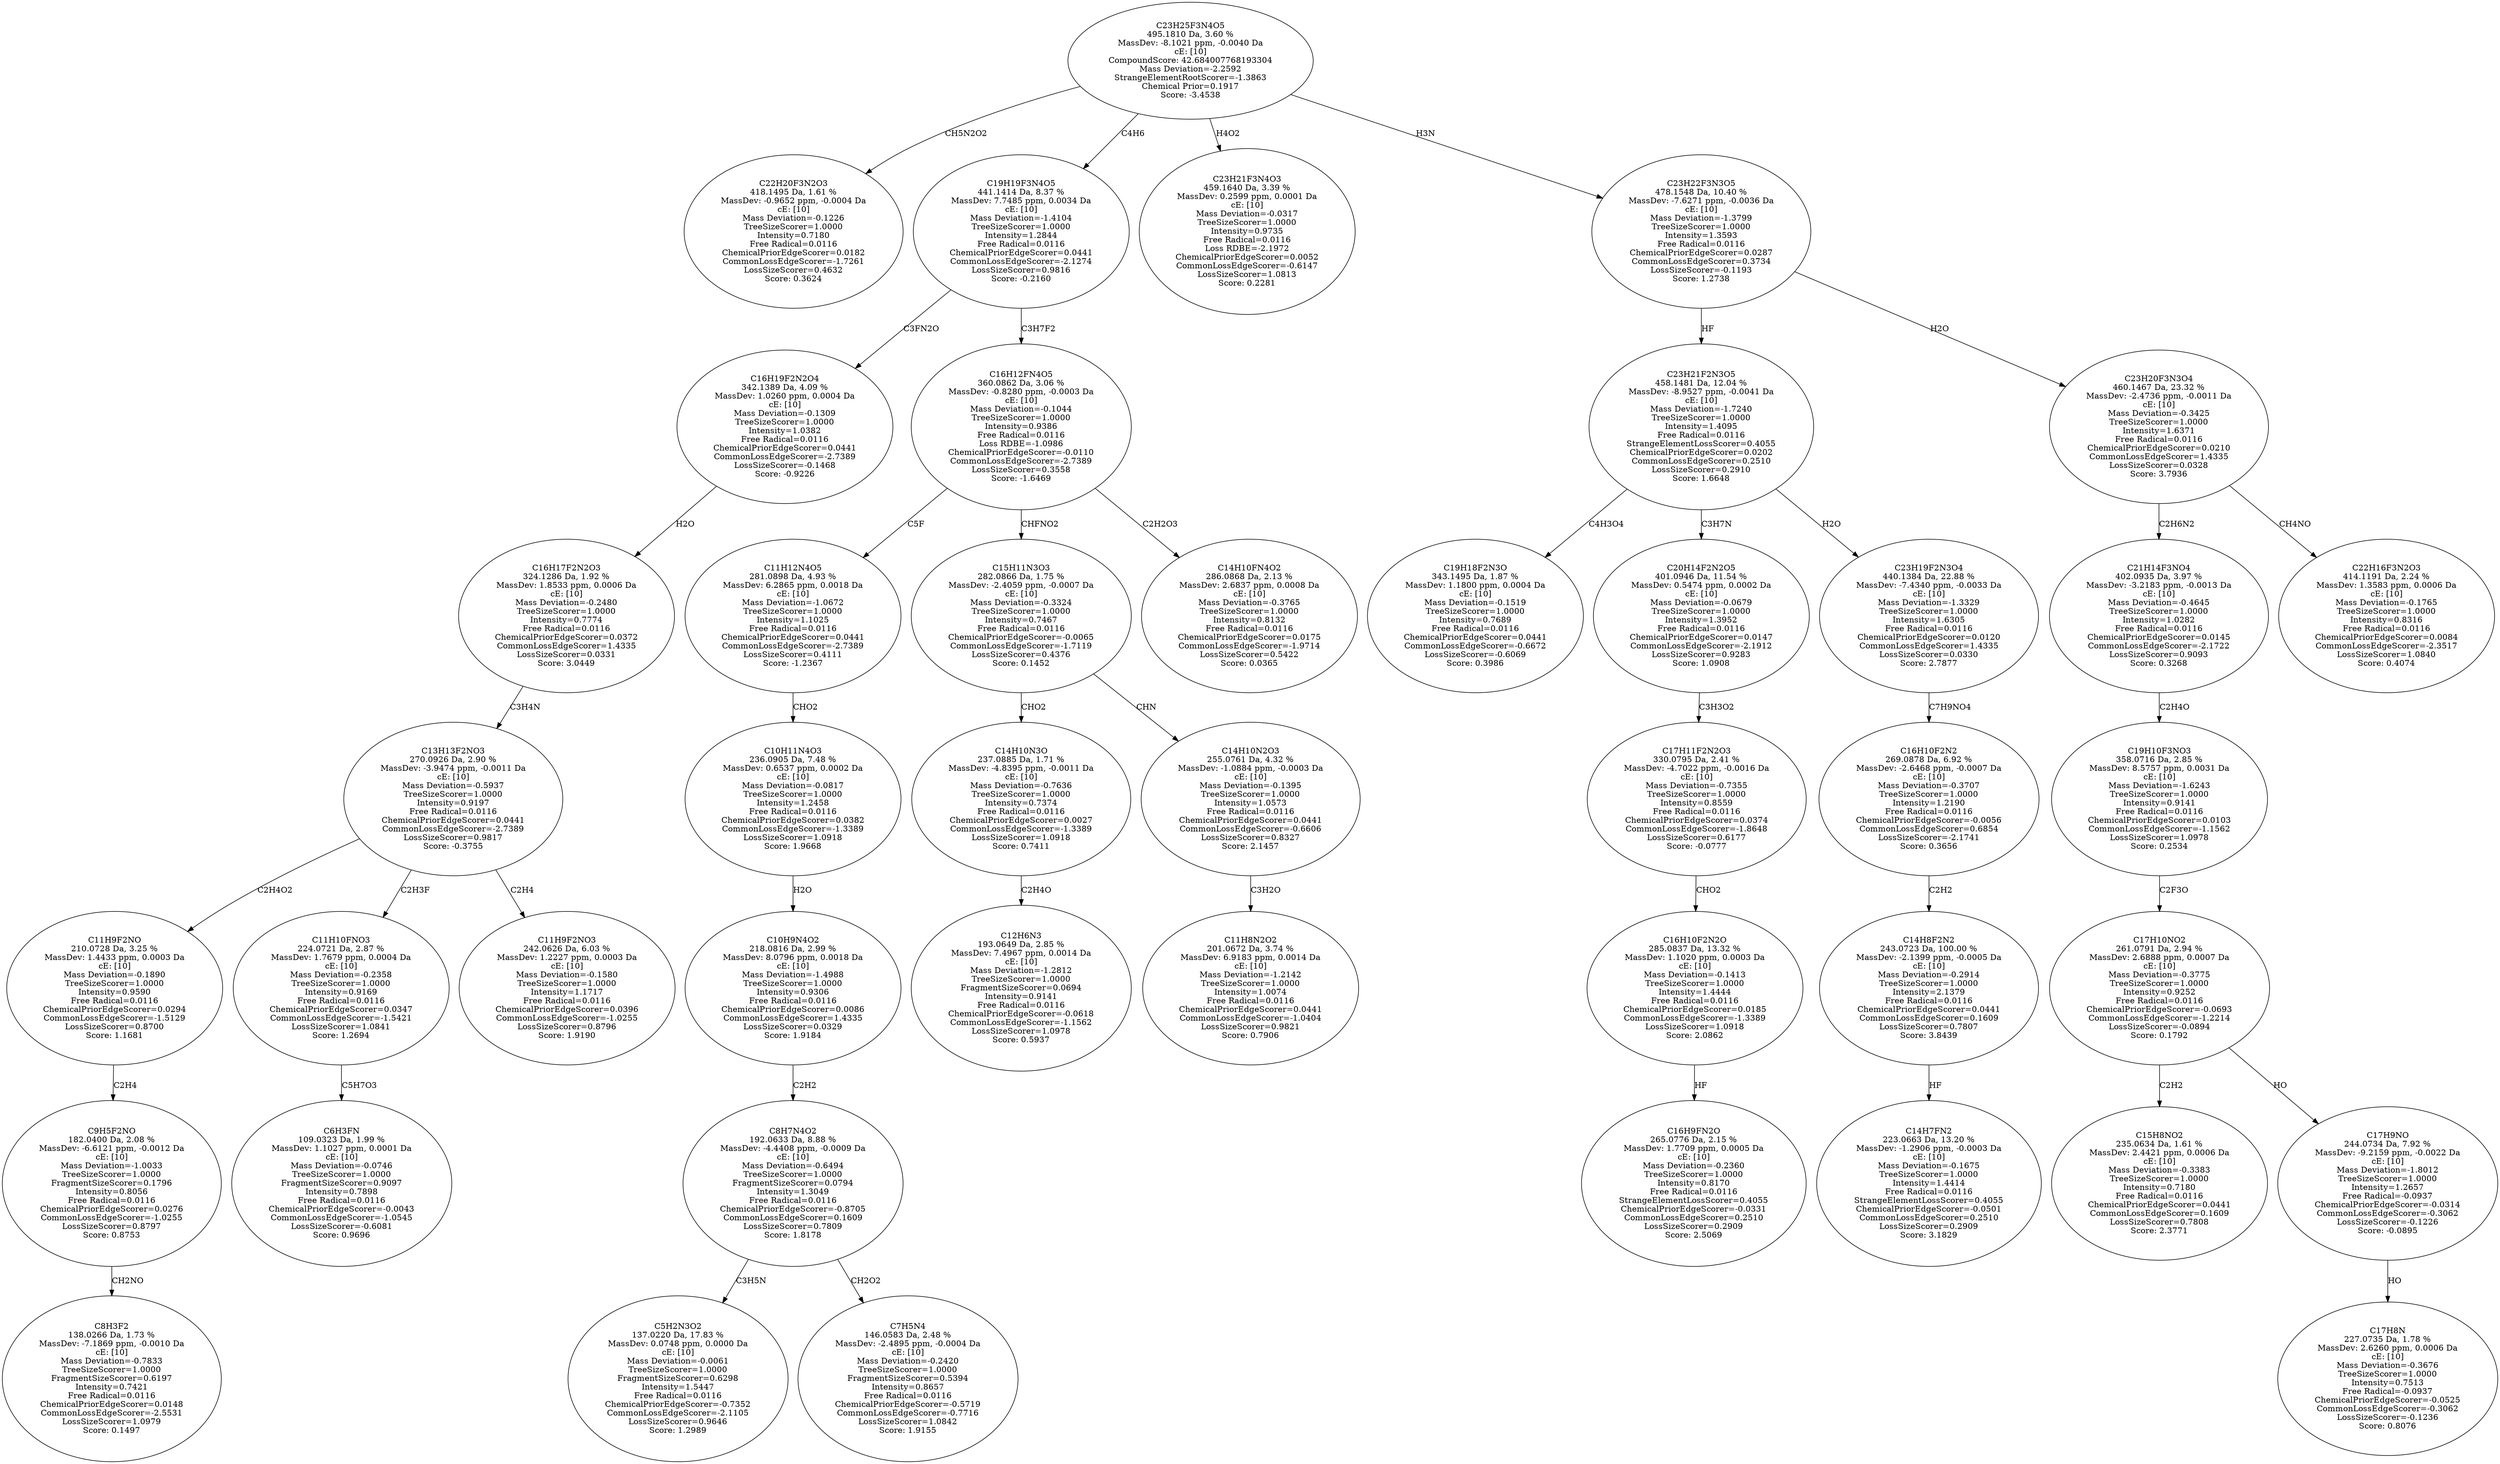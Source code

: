 strict digraph {
v1 [label="C22H20F3N2O3\n418.1495 Da, 1.61 %\nMassDev: -0.9652 ppm, -0.0004 Da\ncE: [10]\nMass Deviation=-0.1226\nTreeSizeScorer=1.0000\nIntensity=0.7180\nFree Radical=0.0116\nChemicalPriorEdgeScorer=0.0182\nCommonLossEdgeScorer=-1.7261\nLossSizeScorer=0.4632\nScore: 0.3624"];
v2 [label="C8H3F2\n138.0266 Da, 1.73 %\nMassDev: -7.1869 ppm, -0.0010 Da\ncE: [10]\nMass Deviation=-0.7833\nTreeSizeScorer=1.0000\nFragmentSizeScorer=0.6197\nIntensity=0.7421\nFree Radical=0.0116\nChemicalPriorEdgeScorer=0.0148\nCommonLossEdgeScorer=-2.5531\nLossSizeScorer=1.0979\nScore: 0.1497"];
v3 [label="C9H5F2NO\n182.0400 Da, 2.08 %\nMassDev: -6.6121 ppm, -0.0012 Da\ncE: [10]\nMass Deviation=-1.0033\nTreeSizeScorer=1.0000\nFragmentSizeScorer=0.1796\nIntensity=0.8056\nFree Radical=0.0116\nChemicalPriorEdgeScorer=0.0276\nCommonLossEdgeScorer=-1.0255\nLossSizeScorer=0.8797\nScore: 0.8753"];
v4 [label="C11H9F2NO\n210.0728 Da, 3.25 %\nMassDev: 1.4433 ppm, 0.0003 Da\ncE: [10]\nMass Deviation=-0.1890\nTreeSizeScorer=1.0000\nIntensity=0.9590\nFree Radical=0.0116\nChemicalPriorEdgeScorer=0.0294\nCommonLossEdgeScorer=-1.5129\nLossSizeScorer=0.8700\nScore: 1.1681"];
v5 [label="C6H3FN\n109.0323 Da, 1.99 %\nMassDev: 1.1027 ppm, 0.0001 Da\ncE: [10]\nMass Deviation=-0.0746\nTreeSizeScorer=1.0000\nFragmentSizeScorer=0.9097\nIntensity=0.7898\nFree Radical=0.0116\nChemicalPriorEdgeScorer=-0.0043\nCommonLossEdgeScorer=-1.0545\nLossSizeScorer=-0.6081\nScore: 0.9696"];
v6 [label="C11H10FNO3\n224.0721 Da, 2.87 %\nMassDev: 1.7679 ppm, 0.0004 Da\ncE: [10]\nMass Deviation=-0.2358\nTreeSizeScorer=1.0000\nIntensity=0.9169\nFree Radical=0.0116\nChemicalPriorEdgeScorer=0.0347\nCommonLossEdgeScorer=-1.5421\nLossSizeScorer=1.0841\nScore: 1.2694"];
v7 [label="C11H9F2NO3\n242.0626 Da, 6.03 %\nMassDev: 1.2227 ppm, 0.0003 Da\ncE: [10]\nMass Deviation=-0.1580\nTreeSizeScorer=1.0000\nIntensity=1.1717\nFree Radical=0.0116\nChemicalPriorEdgeScorer=0.0396\nCommonLossEdgeScorer=-1.0255\nLossSizeScorer=0.8796\nScore: 1.9190"];
v8 [label="C13H13F2NO3\n270.0926 Da, 2.90 %\nMassDev: -3.9474 ppm, -0.0011 Da\ncE: [10]\nMass Deviation=-0.5937\nTreeSizeScorer=1.0000\nIntensity=0.9197\nFree Radical=0.0116\nChemicalPriorEdgeScorer=0.0441\nCommonLossEdgeScorer=-2.7389\nLossSizeScorer=0.9817\nScore: -0.3755"];
v9 [label="C16H17F2N2O3\n324.1286 Da, 1.92 %\nMassDev: 1.8533 ppm, 0.0006 Da\ncE: [10]\nMass Deviation=-0.2480\nTreeSizeScorer=1.0000\nIntensity=0.7774\nFree Radical=0.0116\nChemicalPriorEdgeScorer=0.0372\nCommonLossEdgeScorer=1.4335\nLossSizeScorer=0.0331\nScore: 3.0449"];
v10 [label="C16H19F2N2O4\n342.1389 Da, 4.09 %\nMassDev: 1.0260 ppm, 0.0004 Da\ncE: [10]\nMass Deviation=-0.1309\nTreeSizeScorer=1.0000\nIntensity=1.0382\nFree Radical=0.0116\nChemicalPriorEdgeScorer=0.0441\nCommonLossEdgeScorer=-2.7389\nLossSizeScorer=-0.1468\nScore: -0.9226"];
v11 [label="C5H2N3O2\n137.0220 Da, 17.83 %\nMassDev: 0.0748 ppm, 0.0000 Da\ncE: [10]\nMass Deviation=-0.0061\nTreeSizeScorer=1.0000\nFragmentSizeScorer=0.6298\nIntensity=1.5447\nFree Radical=0.0116\nChemicalPriorEdgeScorer=-0.7352\nCommonLossEdgeScorer=-2.1105\nLossSizeScorer=0.9646\nScore: 1.2989"];
v12 [label="C7H5N4\n146.0583 Da, 2.48 %\nMassDev: -2.4895 ppm, -0.0004 Da\ncE: [10]\nMass Deviation=-0.2420\nTreeSizeScorer=1.0000\nFragmentSizeScorer=0.5394\nIntensity=0.8657\nFree Radical=0.0116\nChemicalPriorEdgeScorer=-0.5719\nCommonLossEdgeScorer=-0.7716\nLossSizeScorer=1.0842\nScore: 1.9155"];
v13 [label="C8H7N4O2\n192.0633 Da, 8.88 %\nMassDev: -4.4408 ppm, -0.0009 Da\ncE: [10]\nMass Deviation=-0.6494\nTreeSizeScorer=1.0000\nFragmentSizeScorer=0.0794\nIntensity=1.3049\nFree Radical=0.0116\nChemicalPriorEdgeScorer=-0.8705\nCommonLossEdgeScorer=0.1609\nLossSizeScorer=0.7809\nScore: 1.8178"];
v14 [label="C10H9N4O2\n218.0816 Da, 2.99 %\nMassDev: 8.0796 ppm, 0.0018 Da\ncE: [10]\nMass Deviation=-1.4988\nTreeSizeScorer=1.0000\nIntensity=0.9306\nFree Radical=0.0116\nChemicalPriorEdgeScorer=0.0086\nCommonLossEdgeScorer=1.4335\nLossSizeScorer=0.0329\nScore: 1.9184"];
v15 [label="C10H11N4O3\n236.0905 Da, 7.48 %\nMassDev: 0.6537 ppm, 0.0002 Da\ncE: [10]\nMass Deviation=-0.0817\nTreeSizeScorer=1.0000\nIntensity=1.2458\nFree Radical=0.0116\nChemicalPriorEdgeScorer=0.0382\nCommonLossEdgeScorer=-1.3389\nLossSizeScorer=1.0918\nScore: 1.9668"];
v16 [label="C11H12N4O5\n281.0898 Da, 4.93 %\nMassDev: 6.2865 ppm, 0.0018 Da\ncE: [10]\nMass Deviation=-1.0672\nTreeSizeScorer=1.0000\nIntensity=1.1025\nFree Radical=0.0116\nChemicalPriorEdgeScorer=0.0441\nCommonLossEdgeScorer=-2.7389\nLossSizeScorer=0.4111\nScore: -1.2367"];
v17 [label="C12H6N3\n193.0649 Da, 2.85 %\nMassDev: 7.4967 ppm, 0.0014 Da\ncE: [10]\nMass Deviation=-1.2812\nTreeSizeScorer=1.0000\nFragmentSizeScorer=0.0694\nIntensity=0.9141\nFree Radical=0.0116\nChemicalPriorEdgeScorer=-0.0618\nCommonLossEdgeScorer=-1.1562\nLossSizeScorer=1.0978\nScore: 0.5937"];
v18 [label="C14H10N3O\n237.0885 Da, 1.71 %\nMassDev: -4.8395 ppm, -0.0011 Da\ncE: [10]\nMass Deviation=-0.7636\nTreeSizeScorer=1.0000\nIntensity=0.7374\nFree Radical=0.0116\nChemicalPriorEdgeScorer=0.0027\nCommonLossEdgeScorer=-1.3389\nLossSizeScorer=1.0918\nScore: 0.7411"];
v19 [label="C11H8N2O2\n201.0672 Da, 3.74 %\nMassDev: 6.9183 ppm, 0.0014 Da\ncE: [10]\nMass Deviation=-1.2142\nTreeSizeScorer=1.0000\nIntensity=1.0074\nFree Radical=0.0116\nChemicalPriorEdgeScorer=0.0441\nCommonLossEdgeScorer=-1.0404\nLossSizeScorer=0.9821\nScore: 0.7906"];
v20 [label="C14H10N2O3\n255.0761 Da, 4.32 %\nMassDev: -1.0884 ppm, -0.0003 Da\ncE: [10]\nMass Deviation=-0.1395\nTreeSizeScorer=1.0000\nIntensity=1.0573\nFree Radical=0.0116\nChemicalPriorEdgeScorer=0.0441\nCommonLossEdgeScorer=-0.6606\nLossSizeScorer=0.8327\nScore: 2.1457"];
v21 [label="C15H11N3O3\n282.0866 Da, 1.75 %\nMassDev: -2.4059 ppm, -0.0007 Da\ncE: [10]\nMass Deviation=-0.3324\nTreeSizeScorer=1.0000\nIntensity=0.7467\nFree Radical=0.0116\nChemicalPriorEdgeScorer=-0.0065\nCommonLossEdgeScorer=-1.7119\nLossSizeScorer=0.4376\nScore: 0.1452"];
v22 [label="C14H10FN4O2\n286.0868 Da, 2.13 %\nMassDev: 2.6837 ppm, 0.0008 Da\ncE: [10]\nMass Deviation=-0.3765\nTreeSizeScorer=1.0000\nIntensity=0.8132\nFree Radical=0.0116\nChemicalPriorEdgeScorer=0.0175\nCommonLossEdgeScorer=-1.9714\nLossSizeScorer=0.5422\nScore: 0.0365"];
v23 [label="C16H12FN4O5\n360.0862 Da, 3.06 %\nMassDev: -0.8280 ppm, -0.0003 Da\ncE: [10]\nMass Deviation=-0.1044\nTreeSizeScorer=1.0000\nIntensity=0.9386\nFree Radical=0.0116\nLoss RDBE=-1.0986\nChemicalPriorEdgeScorer=-0.0110\nCommonLossEdgeScorer=-2.7389\nLossSizeScorer=0.3558\nScore: -1.6469"];
v24 [label="C19H19F3N4O5\n441.1414 Da, 8.37 %\nMassDev: 7.7485 ppm, 0.0034 Da\ncE: [10]\nMass Deviation=-1.4104\nTreeSizeScorer=1.0000\nIntensity=1.2844\nFree Radical=0.0116\nChemicalPriorEdgeScorer=0.0441\nCommonLossEdgeScorer=-2.1274\nLossSizeScorer=0.9816\nScore: -0.2160"];
v25 [label="C23H21F3N4O3\n459.1640 Da, 3.39 %\nMassDev: 0.2599 ppm, 0.0001 Da\ncE: [10]\nMass Deviation=-0.0317\nTreeSizeScorer=1.0000\nIntensity=0.9735\nFree Radical=0.0116\nLoss RDBE=-2.1972\nChemicalPriorEdgeScorer=0.0052\nCommonLossEdgeScorer=-0.6147\nLossSizeScorer=1.0813\nScore: 0.2281"];
v26 [label="C19H18F2N3O\n343.1495 Da, 1.87 %\nMassDev: 1.1800 ppm, 0.0004 Da\ncE: [10]\nMass Deviation=-0.1519\nTreeSizeScorer=1.0000\nIntensity=0.7689\nFree Radical=0.0116\nChemicalPriorEdgeScorer=0.0441\nCommonLossEdgeScorer=-0.6672\nLossSizeScorer=-0.6069\nScore: 0.3986"];
v27 [label="C16H9FN2O\n265.0776 Da, 2.15 %\nMassDev: 1.7709 ppm, 0.0005 Da\ncE: [10]\nMass Deviation=-0.2360\nTreeSizeScorer=1.0000\nIntensity=0.8170\nFree Radical=0.0116\nStrangeElementLossScorer=0.4055\nChemicalPriorEdgeScorer=-0.0331\nCommonLossEdgeScorer=0.2510\nLossSizeScorer=0.2909\nScore: 2.5069"];
v28 [label="C16H10F2N2O\n285.0837 Da, 13.32 %\nMassDev: 1.1020 ppm, 0.0003 Da\ncE: [10]\nMass Deviation=-0.1413\nTreeSizeScorer=1.0000\nIntensity=1.4444\nFree Radical=0.0116\nChemicalPriorEdgeScorer=0.0185\nCommonLossEdgeScorer=-1.3389\nLossSizeScorer=1.0918\nScore: 2.0862"];
v29 [label="C17H11F2N2O3\n330.0795 Da, 2.41 %\nMassDev: -4.7022 ppm, -0.0016 Da\ncE: [10]\nMass Deviation=-0.7355\nTreeSizeScorer=1.0000\nIntensity=0.8559\nFree Radical=0.0116\nChemicalPriorEdgeScorer=0.0374\nCommonLossEdgeScorer=-1.8648\nLossSizeScorer=0.6177\nScore: -0.0777"];
v30 [label="C20H14F2N2O5\n401.0946 Da, 11.54 %\nMassDev: 0.5474 ppm, 0.0002 Da\ncE: [10]\nMass Deviation=-0.0679\nTreeSizeScorer=1.0000\nIntensity=1.3952\nFree Radical=0.0116\nChemicalPriorEdgeScorer=0.0147\nCommonLossEdgeScorer=-2.1912\nLossSizeScorer=0.9283\nScore: 1.0908"];
v31 [label="C14H7FN2\n223.0663 Da, 13.20 %\nMassDev: -1.2906 ppm, -0.0003 Da\ncE: [10]\nMass Deviation=-0.1675\nTreeSizeScorer=1.0000\nIntensity=1.4414\nFree Radical=0.0116\nStrangeElementLossScorer=0.4055\nChemicalPriorEdgeScorer=-0.0501\nCommonLossEdgeScorer=0.2510\nLossSizeScorer=0.2909\nScore: 3.1829"];
v32 [label="C14H8F2N2\n243.0723 Da, 100.00 %\nMassDev: -2.1399 ppm, -0.0005 Da\ncE: [10]\nMass Deviation=-0.2914\nTreeSizeScorer=1.0000\nIntensity=2.1379\nFree Radical=0.0116\nChemicalPriorEdgeScorer=0.0441\nCommonLossEdgeScorer=0.1609\nLossSizeScorer=0.7807\nScore: 3.8439"];
v33 [label="C16H10F2N2\n269.0878 Da, 6.92 %\nMassDev: -2.6468 ppm, -0.0007 Da\ncE: [10]\nMass Deviation=-0.3707\nTreeSizeScorer=1.0000\nIntensity=1.2190\nFree Radical=0.0116\nChemicalPriorEdgeScorer=-0.0056\nCommonLossEdgeScorer=0.6854\nLossSizeScorer=-2.1741\nScore: 0.3656"];
v34 [label="C23H19F2N3O4\n440.1384 Da, 22.88 %\nMassDev: -7.4340 ppm, -0.0033 Da\ncE: [10]\nMass Deviation=-1.3329\nTreeSizeScorer=1.0000\nIntensity=1.6305\nFree Radical=0.0116\nChemicalPriorEdgeScorer=0.0120\nCommonLossEdgeScorer=1.4335\nLossSizeScorer=0.0330\nScore: 2.7877"];
v35 [label="C23H21F2N3O5\n458.1481 Da, 12.04 %\nMassDev: -8.9527 ppm, -0.0041 Da\ncE: [10]\nMass Deviation=-1.7240\nTreeSizeScorer=1.0000\nIntensity=1.4095\nFree Radical=0.0116\nStrangeElementLossScorer=0.4055\nChemicalPriorEdgeScorer=0.0202\nCommonLossEdgeScorer=0.2510\nLossSizeScorer=0.2910\nScore: 1.6648"];
v36 [label="C15H8NO2\n235.0634 Da, 1.61 %\nMassDev: 2.4421 ppm, 0.0006 Da\ncE: [10]\nMass Deviation=-0.3383\nTreeSizeScorer=1.0000\nIntensity=0.7180\nFree Radical=0.0116\nChemicalPriorEdgeScorer=0.0441\nCommonLossEdgeScorer=0.1609\nLossSizeScorer=0.7808\nScore: 2.3771"];
v37 [label="C17H8N\n227.0735 Da, 1.78 %\nMassDev: 2.6260 ppm, 0.0006 Da\ncE: [10]\nMass Deviation=-0.3676\nTreeSizeScorer=1.0000\nIntensity=0.7513\nFree Radical=-0.0937\nChemicalPriorEdgeScorer=-0.0525\nCommonLossEdgeScorer=-0.3062\nLossSizeScorer=-0.1236\nScore: 0.8076"];
v38 [label="C17H9NO\n244.0734 Da, 7.92 %\nMassDev: -9.2159 ppm, -0.0022 Da\ncE: [10]\nMass Deviation=-1.8012\nTreeSizeScorer=1.0000\nIntensity=1.2657\nFree Radical=-0.0937\nChemicalPriorEdgeScorer=-0.0314\nCommonLossEdgeScorer=-0.3062\nLossSizeScorer=-0.1226\nScore: -0.0895"];
v39 [label="C17H10NO2\n261.0791 Da, 2.94 %\nMassDev: 2.6888 ppm, 0.0007 Da\ncE: [10]\nMass Deviation=-0.3775\nTreeSizeScorer=1.0000\nIntensity=0.9252\nFree Radical=0.0116\nChemicalPriorEdgeScorer=-0.0693\nCommonLossEdgeScorer=-1.2214\nLossSizeScorer=-0.0894\nScore: 0.1792"];
v40 [label="C19H10F3NO3\n358.0716 Da, 2.85 %\nMassDev: 8.5757 ppm, 0.0031 Da\ncE: [10]\nMass Deviation=-1.6243\nTreeSizeScorer=1.0000\nIntensity=0.9141\nFree Radical=0.0116\nChemicalPriorEdgeScorer=0.0103\nCommonLossEdgeScorer=-1.1562\nLossSizeScorer=1.0978\nScore: 0.2534"];
v41 [label="C21H14F3NO4\n402.0935 Da, 3.97 %\nMassDev: -3.2183 ppm, -0.0013 Da\ncE: [10]\nMass Deviation=-0.4645\nTreeSizeScorer=1.0000\nIntensity=1.0282\nFree Radical=0.0116\nChemicalPriorEdgeScorer=0.0145\nCommonLossEdgeScorer=-2.1722\nLossSizeScorer=0.9093\nScore: 0.3268"];
v42 [label="C22H16F3N2O3\n414.1191 Da, 2.24 %\nMassDev: 1.3583 ppm, 0.0006 Da\ncE: [10]\nMass Deviation=-0.1765\nTreeSizeScorer=1.0000\nIntensity=0.8316\nFree Radical=0.0116\nChemicalPriorEdgeScorer=0.0084\nCommonLossEdgeScorer=-2.3517\nLossSizeScorer=1.0840\nScore: 0.4074"];
v43 [label="C23H20F3N3O4\n460.1467 Da, 23.32 %\nMassDev: -2.4736 ppm, -0.0011 Da\ncE: [10]\nMass Deviation=-0.3425\nTreeSizeScorer=1.0000\nIntensity=1.6371\nFree Radical=0.0116\nChemicalPriorEdgeScorer=0.0210\nCommonLossEdgeScorer=1.4335\nLossSizeScorer=0.0328\nScore: 3.7936"];
v44 [label="C23H22F3N3O5\n478.1548 Da, 10.40 %\nMassDev: -7.6271 ppm, -0.0036 Da\ncE: [10]\nMass Deviation=-1.3799\nTreeSizeScorer=1.0000\nIntensity=1.3593\nFree Radical=0.0116\nChemicalPriorEdgeScorer=0.0287\nCommonLossEdgeScorer=0.3734\nLossSizeScorer=-0.1193\nScore: 1.2738"];
v45 [label="C23H25F3N4O5\n495.1810 Da, 3.60 %\nMassDev: -8.1021 ppm, -0.0040 Da\ncE: [10]\nCompoundScore: 42.684007768193304\nMass Deviation=-2.2592\nStrangeElementRootScorer=-1.3863\nChemical Prior=0.1917\nScore: -3.4538"];
v45 -> v1 [label="CH5N2O2"];
v3 -> v2 [label="CH2NO"];
v4 -> v3 [label="C2H4"];
v8 -> v4 [label="C2H4O2"];
v6 -> v5 [label="C5H7O3"];
v8 -> v6 [label="C2H3F"];
v8 -> v7 [label="C2H4"];
v9 -> v8 [label="C3H4N"];
v10 -> v9 [label="H2O"];
v24 -> v10 [label="C3FN2O"];
v13 -> v11 [label="C3H5N"];
v13 -> v12 [label="CH2O2"];
v14 -> v13 [label="C2H2"];
v15 -> v14 [label="H2O"];
v16 -> v15 [label="CHO2"];
v23 -> v16 [label="C5F"];
v18 -> v17 [label="C2H4O"];
v21 -> v18 [label="CHO2"];
v20 -> v19 [label="C3H2O"];
v21 -> v20 [label="CHN"];
v23 -> v21 [label="CHFNO2"];
v23 -> v22 [label="C2H2O3"];
v24 -> v23 [label="C3H7F2"];
v45 -> v24 [label="C4H6"];
v45 -> v25 [label="H4O2"];
v35 -> v26 [label="C4H3O4"];
v28 -> v27 [label="HF"];
v29 -> v28 [label="CHO2"];
v30 -> v29 [label="C3H3O2"];
v35 -> v30 [label="C3H7N"];
v32 -> v31 [label="HF"];
v33 -> v32 [label="C2H2"];
v34 -> v33 [label="C7H9NO4"];
v35 -> v34 [label="H2O"];
v44 -> v35 [label="HF"];
v39 -> v36 [label="C2H2"];
v38 -> v37 [label="HO"];
v39 -> v38 [label="HO"];
v40 -> v39 [label="C2F3O"];
v41 -> v40 [label="C2H4O"];
v43 -> v41 [label="C2H6N2"];
v43 -> v42 [label="CH4NO"];
v44 -> v43 [label="H2O"];
v45 -> v44 [label="H3N"];
}